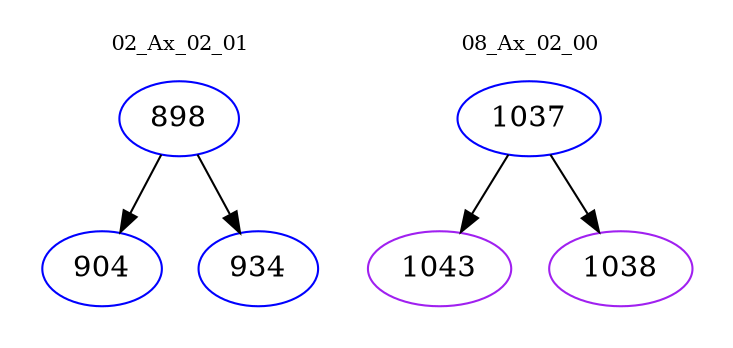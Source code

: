 digraph{
subgraph cluster_0 {
color = white
label = "02_Ax_02_01";
fontsize=10;
T0_898 [label="898", color="blue"]
T0_898 -> T0_904 [color="black"]
T0_904 [label="904", color="blue"]
T0_898 -> T0_934 [color="black"]
T0_934 [label="934", color="blue"]
}
subgraph cluster_1 {
color = white
label = "08_Ax_02_00";
fontsize=10;
T1_1037 [label="1037", color="blue"]
T1_1037 -> T1_1043 [color="black"]
T1_1043 [label="1043", color="purple"]
T1_1037 -> T1_1038 [color="black"]
T1_1038 [label="1038", color="purple"]
}
}
